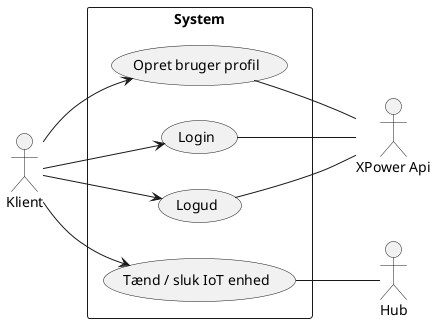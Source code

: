 @startuml Use case
left to right direction
skinparam packageStyle rectangle

:Klient: as cl
:XPower Api: as api
:Hub: as hub

rectangle System {
    usecase "Login" as wuc1
    usecase "Logud" as wuc2
    usecase "Tænd / sluk IoT enhed" as wuc3
    usecase "Opret bruger profil" as wuc4
}

cl --> wuc1
cl --> wuc2
cl --> wuc3
cl --> wuc4

wuc1 -- api
wuc2 -- api
wuc4 -- api

wuc3 -- hub

@enduml